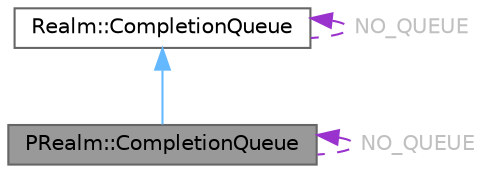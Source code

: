 digraph "PRealm::CompletionQueue"
{
 // LATEX_PDF_SIZE
  bgcolor="transparent";
  edge [fontname=Helvetica,fontsize=10,labelfontname=Helvetica,labelfontsize=10];
  node [fontname=Helvetica,fontsize=10,shape=box,height=0.2,width=0.4];
  Node1 [id="Node000001",label="PRealm::CompletionQueue",height=0.2,width=0.4,color="gray40", fillcolor="grey60", style="filled", fontcolor="black",tooltip=" "];
  Node2 -> Node1 [id="edge1_Node000001_Node000002",dir="back",color="steelblue1",style="solid",tooltip=" "];
  Node2 [id="Node000002",label="Realm::CompletionQueue",height=0.2,width=0.4,color="gray40", fillcolor="white", style="filled",URL="$classRealm_1_1CompletionQueue.html",tooltip=" "];
  Node2 -> Node2 [id="edge2_Node000002_Node000002",dir="back",color="darkorchid3",style="dashed",tooltip=" ",label=" NO_QUEUE",fontcolor="grey" ];
  Node1 -> Node1 [id="edge3_Node000001_Node000001",dir="back",color="darkorchid3",style="dashed",tooltip=" ",label=" NO_QUEUE",fontcolor="grey" ];
}
